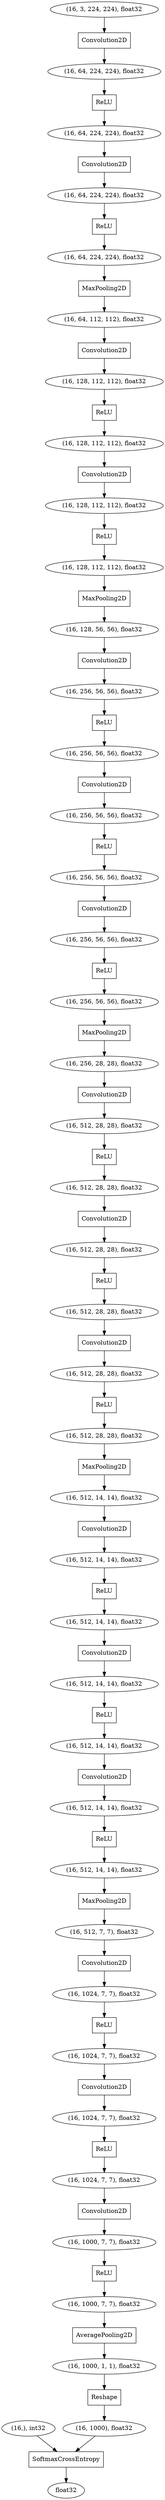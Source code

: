 digraph graphname{140126252006544 [shape="box",label="ReLU"];140126217304080 [shape="oval",label="(16, 1024, 7, 7), float32"];140126217690256 [shape="box",label="ReLU"];140126217689680 [shape="oval",label="(16, 256, 56, 56), float32"];140126217687120 [shape="box",label="Convolution2D"];140126217600016 [shape="oval",label="(16, 64, 112, 112), float32"];140126217722000 [shape="oval",label="(16, 512, 28, 28), float32"];140126217738448 [shape="oval",label="(16, 512, 28, 28), float32"];140126217626704 [shape="box",label="Convolution2D"];140126217738000 [shape="oval",label="(16, 512, 28, 28), float32"];140126217736464 [shape="oval",label="(16, 512, 28, 28), float32"];140126217597904 [shape="oval",label="(16, 64, 224, 224), float32"];140126217273680 [shape="box",label="Convolution2D"];140126217303440 [shape="box",label="Convolution2D"];140126217302416 [shape="oval",label="(16, 1024, 7, 7), float32"];140126217784720 [shape="oval",label="(16, 512, 14, 14), float32"];140126217304528 [shape="oval",label="(16, 1024, 7, 7), float32"];140126217782608 [shape="oval",label="(16, 512, 14, 14), float32"];140126217688144 [shape="oval",label="(16, 256, 56, 56), float32"];140126217783632 [shape="box",label="Convolution2D"];140126217720336 [shape="oval",label="(16, 256, 28, 28), float32"];140126217318992 [shape="oval",label="(16, 1000, 7, 7), float32"];140126217277200 [shape="box",label="Convolution2D"];140126217738832 [shape="box",label="MaxPooling2D"];140126217689040 [shape="box",label="Convolution2D"];140126217319120 [shape="box",label="ReLU"];140126217598352 [shape="oval",label="(16, 64, 224, 224), float32"];140126217598480 [shape="box",label="ReLU"];140126217664912 [shape="box",label="Convolution2D"];140126217782032 [shape="box",label="Convolution2D"];140126217276240 [shape="oval",label="(16, 512, 7, 7), float32"];140126217663824 [shape="oval",label="(16, 128, 56, 56), float32"];140126217723024 [shape="box",label="Convolution2D"];140126217321360 [shape="box",label="Reshape"];140126217687696 [shape="oval",label="(16, 256, 56, 56), float32"];140126217274320 [shape="oval",label="(16, 512, 14, 14), float32"];140126217627280 [shape="oval",label="(16, 128, 112, 112), float32"];140126217629520 [shape="box",label="ReLU"];140126252005648 [shape="oval",label="(16, 64, 224, 224), float32"];140126217690128 [shape="oval",label="(16, 256, 56, 56), float32"];140126217665488 [shape="oval",label="(16, 256, 56, 56), float32"];140126217597136 [shape="box",label="Convolution2D"];140126217319504 [shape="box",label="AveragePooling2D"];140126217784848 [shape="box",label="ReLU"];140126217738576 [shape="box",label="ReLU"];140126217737360 [shape="box",label="Convolution2D"];140126251953552 [shape="box",label="Convolution2D"];140126252004752 [shape="box",label="Convolution2D"];140126217321680 [shape="oval",label="(16, 1000), float32"];140126217688272 [shape="box",label="ReLU"];140126252006416 [shape="oval",label="(16, 64, 224, 224), float32"];140126217784272 [shape="oval",label="(16, 512, 14, 14), float32"];140126217629392 [shape="oval",label="(16, 128, 112, 112), float32"];140126217628304 [shape="box",label="Convolution2D"];140126251953488 [shape="oval",label="(16,), int32"];140126217782160 [shape="oval",label="(16, 512, 14, 14), float32"];140126251952400 [shape="oval",label="(16, 3, 224, 224), float32"];140126217274768 [shape="oval",label="(16, 512, 14, 14), float32"];140126217665616 [shape="box",label="ReLU"];140126217723856 [shape="box",label="ReLU"];140126217782736 [shape="box",label="ReLU"];140126217304656 [shape="box",label="ReLU"];140126217274896 [shape="box",label="ReLU"];140126217690512 [shape="box",label="MaxPooling2D"];140126217322256 [shape="box",label="SoftmaxCrossEntropy"];140126217721424 [shape="box",label="Convolution2D"];140126217722128 [shape="box",label="ReLU"];140126217739920 [shape="oval",label="(16, 512, 14, 14), float32"];140126217629072 [shape="box",label="MaxPooling2D"];140126217320144 [shape="oval",label="(16, 1000, 1, 1), float32"];140126217627408 [shape="box",label="ReLU"];140126217306064 [shape="oval",label="(16, 1000, 7, 7), float32"];140126217275152 [shape="box",label="MaxPooling2D"];140126217723664 [shape="oval",label="(16, 512, 28, 28), float32"];140126217665040 [shape="oval",label="(16, 256, 56, 56), float32"];140126913494352 [shape="box",label="MaxPooling2D"];140126217721552 [shape="oval",label="(16, 512, 28, 28), float32"];140126217277328 [shape="oval",label="(16, 1024, 7, 7), float32"];140126217628944 [shape="oval",label="(16, 128, 112, 112), float32"];140126217277392 [shape="box",label="ReLU"];140126217626832 [shape="oval",label="(16, 128, 112, 112), float32"];140126217355600 [shape="oval",label="float32"];140126217665040 -> 140126217665616;140126217277328 -> 140126217277392;140126217627408 -> 140126217627280;140126217597904 -> 140126217598480;140126217629520 -> 140126217629392;140126217318992 -> 140126217319504;140126217738832 -> 140126217739920;140126217784720 -> 140126217783632;140126217721424 -> 140126217723664;140126251952400 -> 140126251953552;140126217721552 -> 140126217722128;140126217687120 -> 140126217689680;140126217783632 -> 140126217274320;140126217626704 -> 140126217628944;140126217319120 -> 140126217318992;140126217628304 -> 140126217665040;140126217304080 -> 140126217304656;140126913494352 -> 140126217600016;140126217306064 -> 140126217319120;140126217629072 -> 140126217663824;140126251953488 -> 140126217322256;140126217304528 -> 140126217303440;140126217665616 -> 140126217665488;140126217738576 -> 140126217738448;140126217274768 -> 140126217275152;140126217303440 -> 140126217306064;140126252004752 -> 140126217597904;140126217627280 -> 140126217626704;140126217276240 -> 140126217273680;140126217274320 -> 140126217274896;140126217626832 -> 140126217627408;140126217598480 -> 140126217598352;140126217277200 -> 140126217304080;140126217628944 -> 140126217629520;140126217664912 -> 140126217687696;140126252006544 -> 140126252006416;140126217321680 -> 140126217322256;140126217598352 -> 140126913494352;140126217690512 -> 140126217720336;140126217723664 -> 140126217723856;140126217277392 -> 140126217302416;140126217720336 -> 140126217689040;140126251953552 -> 140126252005648;140126217687696 -> 140126217688272;140126217302416 -> 140126217277200;140126217273680 -> 140126217277328;140126217736464 -> 140126217723024;140126217274896 -> 140126217274768;140126217782160 -> 140126217782736;140126217782032 -> 140126217784272;140126217782736 -> 140126217782608;140126217739920 -> 140126217737360;140126217321360 -> 140126217321680;140126217597136 -> 140126217626832;140126217723024 -> 140126217738000;140126217600016 -> 140126217597136;140126217782608 -> 140126217782032;140126217304656 -> 140126217304528;140126217738000 -> 140126217738576;140126217784272 -> 140126217784848;140126217723856 -> 140126217736464;140126217689680 -> 140126217690256;140126252005648 -> 140126252006544;140126252006416 -> 140126252004752;140126217722128 -> 140126217722000;140126217629392 -> 140126217629072;140126217322256 -> 140126217355600;140126217320144 -> 140126217321360;140126217784848 -> 140126217784720;140126217319504 -> 140126217320144;140126217688272 -> 140126217688144;140126217690256 -> 140126217690128;140126217275152 -> 140126217276240;140126217738448 -> 140126217738832;140126217722000 -> 140126217721424;140126217663824 -> 140126217628304;140126217690128 -> 140126217690512;140126217665488 -> 140126217664912;140126217688144 -> 140126217687120;140126217737360 -> 140126217782160;140126217689040 -> 140126217721552;}